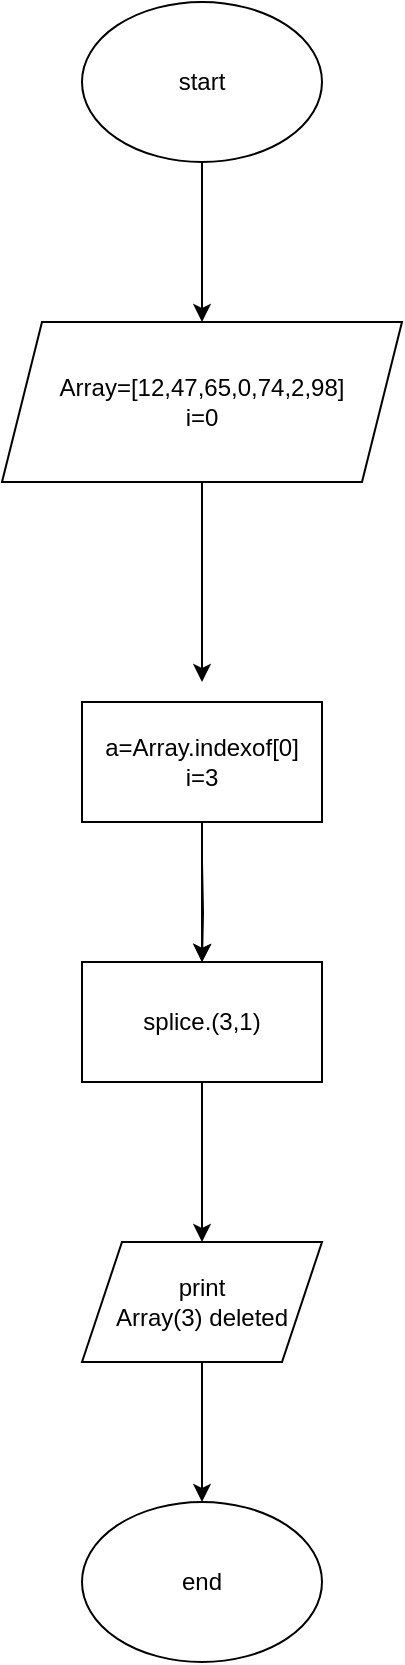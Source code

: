 <mxfile version="14.7.1" type="github">
  <diagram id="8tR2ZjvFz_OePciquMIh" name="Page-1">
    <mxGraphModel dx="1102" dy="614" grid="1" gridSize="10" guides="1" tooltips="1" connect="1" arrows="1" fold="1" page="1" pageScale="1" pageWidth="850" pageHeight="1100" math="0" shadow="0">
      <root>
        <mxCell id="0" />
        <mxCell id="1" parent="0" />
        <mxCell id="pIFEROf9PmbTHQrlQfuR-3" style="edgeStyle=orthogonalEdgeStyle;rounded=0;orthogonalLoop=1;jettySize=auto;html=1;entryX=0.5;entryY=0;entryDx=0;entryDy=0;" edge="1" parent="1" source="pIFEROf9PmbTHQrlQfuR-1" target="pIFEROf9PmbTHQrlQfuR-2">
          <mxGeometry relative="1" as="geometry" />
        </mxCell>
        <mxCell id="pIFEROf9PmbTHQrlQfuR-1" value="start" style="ellipse;whiteSpace=wrap;html=1;" vertex="1" parent="1">
          <mxGeometry x="160" y="40" width="120" height="80" as="geometry" />
        </mxCell>
        <mxCell id="pIFEROf9PmbTHQrlQfuR-6" value="" style="edgeStyle=orthogonalEdgeStyle;rounded=0;orthogonalLoop=1;jettySize=auto;html=1;" edge="1" parent="1" source="pIFEROf9PmbTHQrlQfuR-2">
          <mxGeometry relative="1" as="geometry">
            <mxPoint x="220" y="380" as="targetPoint" />
          </mxGeometry>
        </mxCell>
        <mxCell id="pIFEROf9PmbTHQrlQfuR-2" value="Array=[12,47,65,0,74,2,98]&lt;br&gt;i=0" style="shape=parallelogram;perimeter=parallelogramPerimeter;whiteSpace=wrap;html=1;fixedSize=1;" vertex="1" parent="1">
          <mxGeometry x="120" y="200" width="200" height="80" as="geometry" />
        </mxCell>
        <mxCell id="pIFEROf9PmbTHQrlQfuR-13" style="edgeStyle=orthogonalEdgeStyle;rounded=0;orthogonalLoop=1;jettySize=auto;html=1;" edge="1" parent="1" source="pIFEROf9PmbTHQrlQfuR-9" target="pIFEROf9PmbTHQrlQfuR-12">
          <mxGeometry relative="1" as="geometry" />
        </mxCell>
        <mxCell id="pIFEROf9PmbTHQrlQfuR-9" value="print&lt;br&gt;Array(3) deleted" style="shape=parallelogram;perimeter=parallelogramPerimeter;whiteSpace=wrap;html=1;fixedSize=1;" vertex="1" parent="1">
          <mxGeometry x="160" y="660" width="120" height="60" as="geometry" />
        </mxCell>
        <mxCell id="pIFEROf9PmbTHQrlQfuR-11" style="edgeStyle=orthogonalEdgeStyle;rounded=0;orthogonalLoop=1;jettySize=auto;html=1;entryX=0.5;entryY=0;entryDx=0;entryDy=0;" edge="1" parent="1" source="pIFEROf9PmbTHQrlQfuR-10" target="pIFEROf9PmbTHQrlQfuR-9">
          <mxGeometry relative="1" as="geometry" />
        </mxCell>
        <mxCell id="pIFEROf9PmbTHQrlQfuR-10" value="&lt;span&gt;splice.(3,1)&lt;/span&gt;" style="rounded=0;whiteSpace=wrap;html=1;" vertex="1" parent="1">
          <mxGeometry x="160" y="520" width="120" height="60" as="geometry" />
        </mxCell>
        <mxCell id="pIFEROf9PmbTHQrlQfuR-12" value="end" style="ellipse;whiteSpace=wrap;html=1;" vertex="1" parent="1">
          <mxGeometry x="160" y="790" width="120" height="80" as="geometry" />
        </mxCell>
        <mxCell id="pIFEROf9PmbTHQrlQfuR-16" style="edgeStyle=orthogonalEdgeStyle;rounded=0;orthogonalLoop=1;jettySize=auto;html=1;exitX=0.5;exitY=1;exitDx=0;exitDy=0;entryX=0.5;entryY=0;entryDx=0;entryDy=0;" edge="1" parent="1" target="pIFEROf9PmbTHQrlQfuR-10">
          <mxGeometry relative="1" as="geometry">
            <mxPoint x="220" y="470" as="sourcePoint" />
          </mxGeometry>
        </mxCell>
        <mxCell id="pIFEROf9PmbTHQrlQfuR-19" value="" style="edgeStyle=orthogonalEdgeStyle;rounded=0;orthogonalLoop=1;jettySize=auto;html=1;" edge="1" parent="1" source="pIFEROf9PmbTHQrlQfuR-17" target="pIFEROf9PmbTHQrlQfuR-10">
          <mxGeometry relative="1" as="geometry" />
        </mxCell>
        <mxCell id="pIFEROf9PmbTHQrlQfuR-17" value="&lt;span&gt;a=Array.indexof[0]&lt;br&gt;i=3&lt;br&gt;&lt;/span&gt;" style="rounded=0;whiteSpace=wrap;html=1;" vertex="1" parent="1">
          <mxGeometry x="160" y="390" width="120" height="60" as="geometry" />
        </mxCell>
      </root>
    </mxGraphModel>
  </diagram>
</mxfile>

